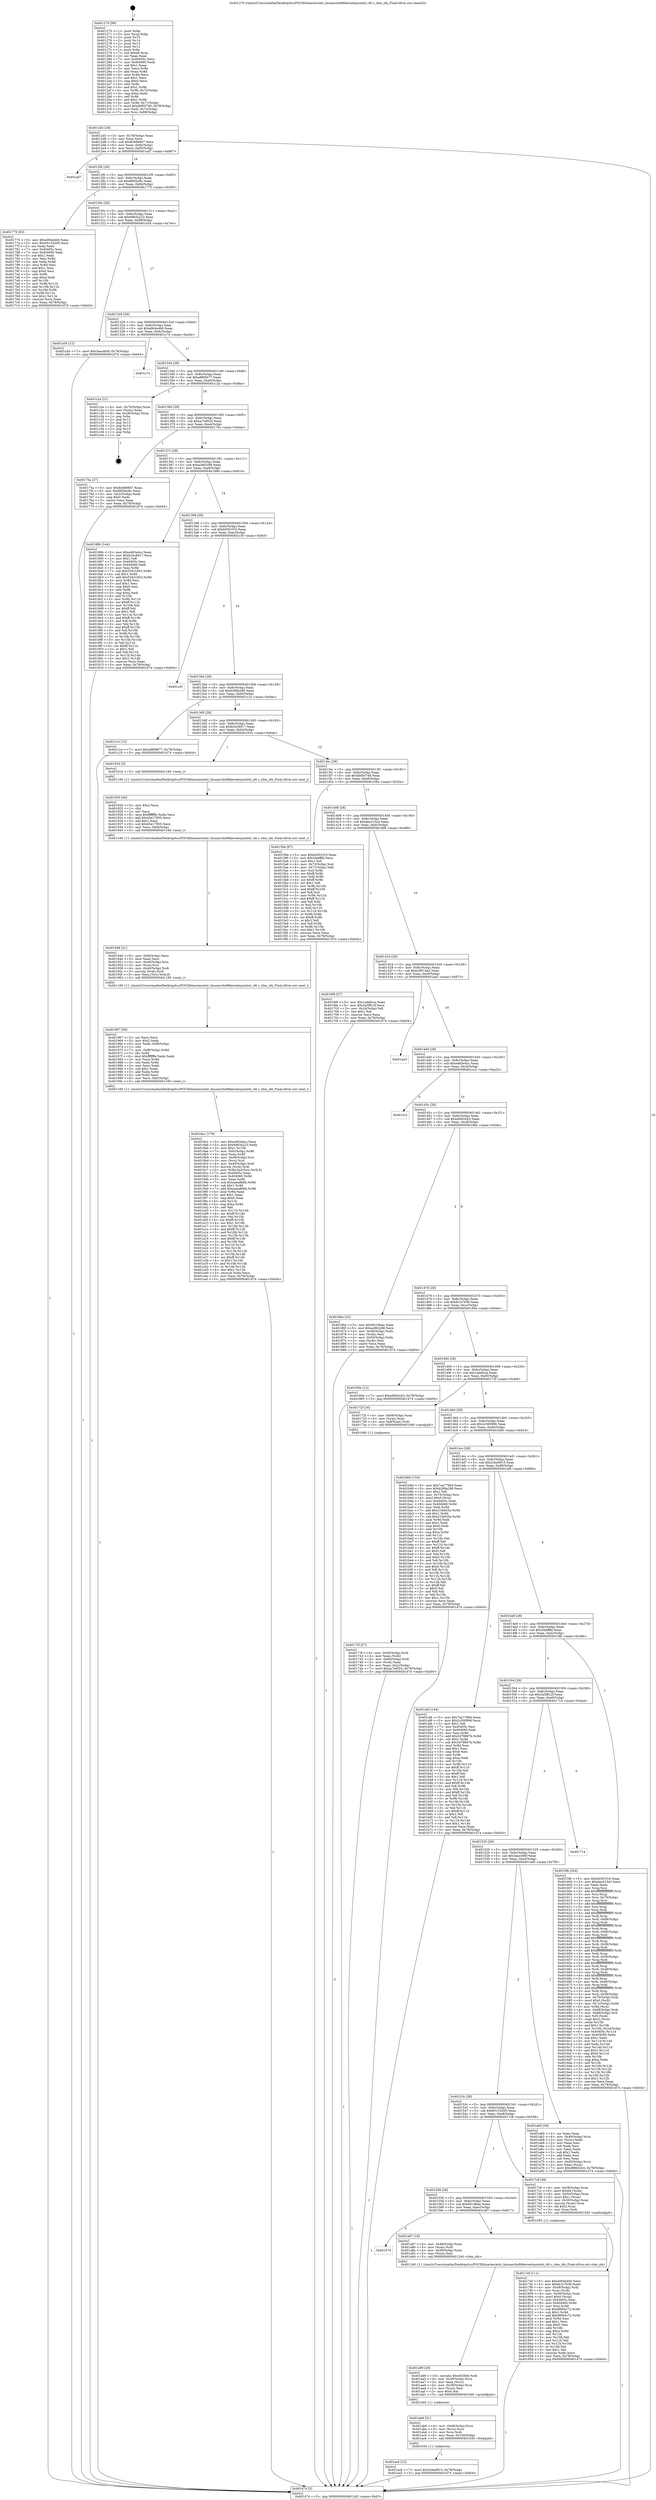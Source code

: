 digraph "0x401270" {
  label = "0x401270 (/mnt/c/Users/mathe/Desktop/tcc/POCII/binaries/extr_linuxarchx86kernelcpuintel_rdt.c_cbm_idx_Final-ollvm.out::main(0))"
  labelloc = "t"
  node[shape=record]

  Entry [label="",width=0.3,height=0.3,shape=circle,fillcolor=black,style=filled]
  "0x4012d3" [label="{
     0x4012d3 [29]\l
     | [instrs]\l
     &nbsp;&nbsp;0x4012d3 \<+3\>: mov -0x78(%rbp),%eax\l
     &nbsp;&nbsp;0x4012d6 \<+2\>: mov %eax,%ecx\l
     &nbsp;&nbsp;0x4012d8 \<+6\>: sub $0x8c688847,%ecx\l
     &nbsp;&nbsp;0x4012de \<+6\>: mov %eax,-0x8c(%rbp)\l
     &nbsp;&nbsp;0x4012e4 \<+6\>: mov %ecx,-0x90(%rbp)\l
     &nbsp;&nbsp;0x4012ea \<+6\>: je 0000000000401ad7 \<main+0x867\>\l
  }"]
  "0x401ad7" [label="{
     0x401ad7\l
  }", style=dashed]
  "0x4012f0" [label="{
     0x4012f0 [28]\l
     | [instrs]\l
     &nbsp;&nbsp;0x4012f0 \<+5\>: jmp 00000000004012f5 \<main+0x85\>\l
     &nbsp;&nbsp;0x4012f5 \<+6\>: mov -0x8c(%rbp),%eax\l
     &nbsp;&nbsp;0x4012fb \<+5\>: sub $0x8fd5bc8c,%eax\l
     &nbsp;&nbsp;0x401300 \<+6\>: mov %eax,-0x94(%rbp)\l
     &nbsp;&nbsp;0x401306 \<+6\>: je 0000000000401775 \<main+0x505\>\l
  }"]
  Exit [label="",width=0.3,height=0.3,shape=circle,fillcolor=black,style=filled,peripheries=2]
  "0x401775" [label="{
     0x401775 [83]\l
     | [instrs]\l
     &nbsp;&nbsp;0x401775 \<+5\>: mov $0xa064e4b0,%eax\l
     &nbsp;&nbsp;0x40177a \<+5\>: mov $0x65153205,%ecx\l
     &nbsp;&nbsp;0x40177f \<+2\>: xor %edx,%edx\l
     &nbsp;&nbsp;0x401781 \<+7\>: mov 0x40405c,%esi\l
     &nbsp;&nbsp;0x401788 \<+7\>: mov 0x404060,%edi\l
     &nbsp;&nbsp;0x40178f \<+3\>: sub $0x1,%edx\l
     &nbsp;&nbsp;0x401792 \<+3\>: mov %esi,%r8d\l
     &nbsp;&nbsp;0x401795 \<+3\>: add %edx,%r8d\l
     &nbsp;&nbsp;0x401798 \<+4\>: imul %r8d,%esi\l
     &nbsp;&nbsp;0x40179c \<+3\>: and $0x1,%esi\l
     &nbsp;&nbsp;0x40179f \<+3\>: cmp $0x0,%esi\l
     &nbsp;&nbsp;0x4017a2 \<+4\>: sete %r9b\l
     &nbsp;&nbsp;0x4017a6 \<+3\>: cmp $0xa,%edi\l
     &nbsp;&nbsp;0x4017a9 \<+4\>: setl %r10b\l
     &nbsp;&nbsp;0x4017ad \<+3\>: mov %r9b,%r11b\l
     &nbsp;&nbsp;0x4017b0 \<+3\>: and %r10b,%r11b\l
     &nbsp;&nbsp;0x4017b3 \<+3\>: xor %r10b,%r9b\l
     &nbsp;&nbsp;0x4017b6 \<+3\>: or %r9b,%r11b\l
     &nbsp;&nbsp;0x4017b9 \<+4\>: test $0x1,%r11b\l
     &nbsp;&nbsp;0x4017bd \<+3\>: cmovne %ecx,%eax\l
     &nbsp;&nbsp;0x4017c0 \<+3\>: mov %eax,-0x78(%rbp)\l
     &nbsp;&nbsp;0x4017c3 \<+5\>: jmp 0000000000401d74 \<main+0xb04\>\l
  }"]
  "0x40130c" [label="{
     0x40130c [28]\l
     | [instrs]\l
     &nbsp;&nbsp;0x40130c \<+5\>: jmp 0000000000401311 \<main+0xa1\>\l
     &nbsp;&nbsp;0x401311 \<+6\>: mov -0x8c(%rbp),%eax\l
     &nbsp;&nbsp;0x401317 \<+5\>: sub $0x9d83a223,%eax\l
     &nbsp;&nbsp;0x40131c \<+6\>: mov %eax,-0x98(%rbp)\l
     &nbsp;&nbsp;0x401322 \<+6\>: je 0000000000401a54 \<main+0x7e4\>\l
  }"]
  "0x401acb" [label="{
     0x401acb [12]\l
     | [instrs]\l
     &nbsp;&nbsp;0x401acb \<+7\>: movl $0x2cba0815,-0x78(%rbp)\l
     &nbsp;&nbsp;0x401ad2 \<+5\>: jmp 0000000000401d74 \<main+0xb04\>\l
  }"]
  "0x401a54" [label="{
     0x401a54 [12]\l
     | [instrs]\l
     &nbsp;&nbsp;0x401a54 \<+7\>: movl $0x3aac400f,-0x78(%rbp)\l
     &nbsp;&nbsp;0x401a5b \<+5\>: jmp 0000000000401d74 \<main+0xb04\>\l
  }"]
  "0x401328" [label="{
     0x401328 [28]\l
     | [instrs]\l
     &nbsp;&nbsp;0x401328 \<+5\>: jmp 000000000040132d \<main+0xbd\>\l
     &nbsp;&nbsp;0x40132d \<+6\>: mov -0x8c(%rbp),%eax\l
     &nbsp;&nbsp;0x401333 \<+5\>: sub $0xa064e4b0,%eax\l
     &nbsp;&nbsp;0x401338 \<+6\>: mov %eax,-0x9c(%rbp)\l
     &nbsp;&nbsp;0x40133e \<+6\>: je 0000000000401c7e \<main+0xa0e\>\l
  }"]
  "0x401ab6" [label="{
     0x401ab6 [21]\l
     | [instrs]\l
     &nbsp;&nbsp;0x401ab6 \<+4\>: mov -0x48(%rbp),%rcx\l
     &nbsp;&nbsp;0x401aba \<+3\>: mov (%rcx),%rcx\l
     &nbsp;&nbsp;0x401abd \<+3\>: mov %rcx,%rdi\l
     &nbsp;&nbsp;0x401ac0 \<+6\>: mov %eax,-0x100(%rbp)\l
     &nbsp;&nbsp;0x401ac6 \<+5\>: call 0000000000401030 \<free@plt\>\l
     | [calls]\l
     &nbsp;&nbsp;0x401030 \{1\} (unknown)\l
  }"]
  "0x401c7e" [label="{
     0x401c7e\l
  }", style=dashed]
  "0x401344" [label="{
     0x401344 [28]\l
     | [instrs]\l
     &nbsp;&nbsp;0x401344 \<+5\>: jmp 0000000000401349 \<main+0xd9\>\l
     &nbsp;&nbsp;0x401349 \<+6\>: mov -0x8c(%rbp),%eax\l
     &nbsp;&nbsp;0x40134f \<+5\>: sub $0xa88f4677,%eax\l
     &nbsp;&nbsp;0x401354 \<+6\>: mov %eax,-0xa0(%rbp)\l
     &nbsp;&nbsp;0x40135a \<+6\>: je 0000000000401c2a \<main+0x9ba\>\l
  }"]
  "0x401a99" [label="{
     0x401a99 [29]\l
     | [instrs]\l
     &nbsp;&nbsp;0x401a99 \<+10\>: movabs $0x4020b6,%rdi\l
     &nbsp;&nbsp;0x401aa3 \<+4\>: mov -0x38(%rbp),%rcx\l
     &nbsp;&nbsp;0x401aa7 \<+2\>: mov %eax,(%rcx)\l
     &nbsp;&nbsp;0x401aa9 \<+4\>: mov -0x38(%rbp),%rcx\l
     &nbsp;&nbsp;0x401aad \<+2\>: mov (%rcx),%esi\l
     &nbsp;&nbsp;0x401aaf \<+2\>: mov $0x0,%al\l
     &nbsp;&nbsp;0x401ab1 \<+5\>: call 0000000000401040 \<printf@plt\>\l
     | [calls]\l
     &nbsp;&nbsp;0x401040 \{1\} (unknown)\l
  }"]
  "0x401c2a" [label="{
     0x401c2a [21]\l
     | [instrs]\l
     &nbsp;&nbsp;0x401c2a \<+4\>: mov -0x70(%rbp),%rax\l
     &nbsp;&nbsp;0x401c2e \<+2\>: mov (%rax),%eax\l
     &nbsp;&nbsp;0x401c30 \<+4\>: lea -0x28(%rbp),%rsp\l
     &nbsp;&nbsp;0x401c34 \<+1\>: pop %rbx\l
     &nbsp;&nbsp;0x401c35 \<+2\>: pop %r12\l
     &nbsp;&nbsp;0x401c37 \<+2\>: pop %r13\l
     &nbsp;&nbsp;0x401c39 \<+2\>: pop %r14\l
     &nbsp;&nbsp;0x401c3b \<+2\>: pop %r15\l
     &nbsp;&nbsp;0x401c3d \<+1\>: pop %rbp\l
     &nbsp;&nbsp;0x401c3e \<+1\>: ret\l
  }"]
  "0x401360" [label="{
     0x401360 [28]\l
     | [instrs]\l
     &nbsp;&nbsp;0x401360 \<+5\>: jmp 0000000000401365 \<main+0xf5\>\l
     &nbsp;&nbsp;0x401365 \<+6\>: mov -0x8c(%rbp),%eax\l
     &nbsp;&nbsp;0x40136b \<+5\>: sub $0xac7ef024,%eax\l
     &nbsp;&nbsp;0x401370 \<+6\>: mov %eax,-0xa4(%rbp)\l
     &nbsp;&nbsp;0x401376 \<+6\>: je 000000000040175a \<main+0x4ea\>\l
  }"]
  "0x401574" [label="{
     0x401574\l
  }", style=dashed]
  "0x40175a" [label="{
     0x40175a [27]\l
     | [instrs]\l
     &nbsp;&nbsp;0x40175a \<+5\>: mov $0x8c688847,%eax\l
     &nbsp;&nbsp;0x40175f \<+5\>: mov $0x8fd5bc8c,%ecx\l
     &nbsp;&nbsp;0x401764 \<+3\>: mov -0x2c(%rbp),%edx\l
     &nbsp;&nbsp;0x401767 \<+3\>: cmp $0x0,%edx\l
     &nbsp;&nbsp;0x40176a \<+3\>: cmove %ecx,%eax\l
     &nbsp;&nbsp;0x40176d \<+3\>: mov %eax,-0x78(%rbp)\l
     &nbsp;&nbsp;0x401770 \<+5\>: jmp 0000000000401d74 \<main+0xb04\>\l
  }"]
  "0x40137c" [label="{
     0x40137c [28]\l
     | [instrs]\l
     &nbsp;&nbsp;0x40137c \<+5\>: jmp 0000000000401381 \<main+0x111\>\l
     &nbsp;&nbsp;0x401381 \<+6\>: mov -0x8c(%rbp),%eax\l
     &nbsp;&nbsp;0x401387 \<+5\>: sub $0xac862c88,%eax\l
     &nbsp;&nbsp;0x40138c \<+6\>: mov %eax,-0xa8(%rbp)\l
     &nbsp;&nbsp;0x401392 \<+6\>: je 000000000040188b \<main+0x61b\>\l
  }"]
  "0x401a87" [label="{
     0x401a87 [18]\l
     | [instrs]\l
     &nbsp;&nbsp;0x401a87 \<+4\>: mov -0x48(%rbp),%rax\l
     &nbsp;&nbsp;0x401a8b \<+3\>: mov (%rax),%rdi\l
     &nbsp;&nbsp;0x401a8e \<+4\>: mov -0x58(%rbp),%rax\l
     &nbsp;&nbsp;0x401a92 \<+2\>: mov (%rax),%esi\l
     &nbsp;&nbsp;0x401a94 \<+5\>: call 0000000000401240 \<cbm_idx\>\l
     | [calls]\l
     &nbsp;&nbsp;0x401240 \{1\} (/mnt/c/Users/mathe/Desktop/tcc/POCII/binaries/extr_linuxarchx86kernelcpuintel_rdt.c_cbm_idx_Final-ollvm.out::cbm_idx)\l
  }"]
  "0x40188b" [label="{
     0x40188b [144]\l
     | [instrs]\l
     &nbsp;&nbsp;0x40188b \<+5\>: mov $0xe463e4cc,%eax\l
     &nbsp;&nbsp;0x401890 \<+5\>: mov $0xb34c8917,%ecx\l
     &nbsp;&nbsp;0x401895 \<+2\>: mov $0x1,%dl\l
     &nbsp;&nbsp;0x401897 \<+7\>: mov 0x40405c,%esi\l
     &nbsp;&nbsp;0x40189e \<+7\>: mov 0x404060,%edi\l
     &nbsp;&nbsp;0x4018a5 \<+3\>: mov %esi,%r8d\l
     &nbsp;&nbsp;0x4018a8 \<+7\>: sub $0x53431853,%r8d\l
     &nbsp;&nbsp;0x4018af \<+4\>: sub $0x1,%r8d\l
     &nbsp;&nbsp;0x4018b3 \<+7\>: add $0x53431853,%r8d\l
     &nbsp;&nbsp;0x4018ba \<+4\>: imul %r8d,%esi\l
     &nbsp;&nbsp;0x4018be \<+3\>: and $0x1,%esi\l
     &nbsp;&nbsp;0x4018c1 \<+3\>: cmp $0x0,%esi\l
     &nbsp;&nbsp;0x4018c4 \<+4\>: sete %r9b\l
     &nbsp;&nbsp;0x4018c8 \<+3\>: cmp $0xa,%edi\l
     &nbsp;&nbsp;0x4018cb \<+4\>: setl %r10b\l
     &nbsp;&nbsp;0x4018cf \<+3\>: mov %r9b,%r11b\l
     &nbsp;&nbsp;0x4018d2 \<+4\>: xor $0xff,%r11b\l
     &nbsp;&nbsp;0x4018d6 \<+3\>: mov %r10b,%bl\l
     &nbsp;&nbsp;0x4018d9 \<+3\>: xor $0xff,%bl\l
     &nbsp;&nbsp;0x4018dc \<+3\>: xor $0x1,%dl\l
     &nbsp;&nbsp;0x4018df \<+3\>: mov %r11b,%r14b\l
     &nbsp;&nbsp;0x4018e2 \<+4\>: and $0xff,%r14b\l
     &nbsp;&nbsp;0x4018e6 \<+3\>: and %dl,%r9b\l
     &nbsp;&nbsp;0x4018e9 \<+3\>: mov %bl,%r15b\l
     &nbsp;&nbsp;0x4018ec \<+4\>: and $0xff,%r15b\l
     &nbsp;&nbsp;0x4018f0 \<+3\>: and %dl,%r10b\l
     &nbsp;&nbsp;0x4018f3 \<+3\>: or %r9b,%r14b\l
     &nbsp;&nbsp;0x4018f6 \<+3\>: or %r10b,%r15b\l
     &nbsp;&nbsp;0x4018f9 \<+3\>: xor %r15b,%r14b\l
     &nbsp;&nbsp;0x4018fc \<+3\>: or %bl,%r11b\l
     &nbsp;&nbsp;0x4018ff \<+4\>: xor $0xff,%r11b\l
     &nbsp;&nbsp;0x401903 \<+3\>: or $0x1,%dl\l
     &nbsp;&nbsp;0x401906 \<+3\>: and %dl,%r11b\l
     &nbsp;&nbsp;0x401909 \<+3\>: or %r11b,%r14b\l
     &nbsp;&nbsp;0x40190c \<+4\>: test $0x1,%r14b\l
     &nbsp;&nbsp;0x401910 \<+3\>: cmovne %ecx,%eax\l
     &nbsp;&nbsp;0x401913 \<+3\>: mov %eax,-0x78(%rbp)\l
     &nbsp;&nbsp;0x401916 \<+5\>: jmp 0000000000401d74 \<main+0xb04\>\l
  }"]
  "0x401398" [label="{
     0x401398 [28]\l
     | [instrs]\l
     &nbsp;&nbsp;0x401398 \<+5\>: jmp 000000000040139d \<main+0x12d\>\l
     &nbsp;&nbsp;0x40139d \<+6\>: mov -0x8c(%rbp),%eax\l
     &nbsp;&nbsp;0x4013a3 \<+5\>: sub $0xb0301f10,%eax\l
     &nbsp;&nbsp;0x4013a8 \<+6\>: mov %eax,-0xac(%rbp)\l
     &nbsp;&nbsp;0x4013ae \<+6\>: je 0000000000401c3f \<main+0x9cf\>\l
  }"]
  "0x4019a1" [label="{
     0x4019a1 [179]\l
     | [instrs]\l
     &nbsp;&nbsp;0x4019a1 \<+5\>: mov $0xe463e4cc,%ecx\l
     &nbsp;&nbsp;0x4019a6 \<+5\>: mov $0x9d83a223,%edx\l
     &nbsp;&nbsp;0x4019ab \<+3\>: mov $0x1,%r10b\l
     &nbsp;&nbsp;0x4019ae \<+7\>: mov -0xfc(%rbp),%r8d\l
     &nbsp;&nbsp;0x4019b5 \<+4\>: imul %eax,%r8d\l
     &nbsp;&nbsp;0x4019b9 \<+4\>: mov -0x48(%rbp),%rsi\l
     &nbsp;&nbsp;0x4019bd \<+3\>: mov (%rsi),%rsi\l
     &nbsp;&nbsp;0x4019c0 \<+4\>: mov -0x40(%rbp),%rdi\l
     &nbsp;&nbsp;0x4019c4 \<+3\>: movslq (%rdi),%rdi\l
     &nbsp;&nbsp;0x4019c7 \<+5\>: mov %r8d,0x4(%rsi,%rdi,8)\l
     &nbsp;&nbsp;0x4019cc \<+7\>: mov 0x40405c,%eax\l
     &nbsp;&nbsp;0x4019d3 \<+8\>: mov 0x404060,%r8d\l
     &nbsp;&nbsp;0x4019db \<+3\>: mov %eax,%r9d\l
     &nbsp;&nbsp;0x4019de \<+7\>: sub $0xeaea8b6b,%r9d\l
     &nbsp;&nbsp;0x4019e5 \<+4\>: sub $0x1,%r9d\l
     &nbsp;&nbsp;0x4019e9 \<+7\>: add $0xeaea8b6b,%r9d\l
     &nbsp;&nbsp;0x4019f0 \<+4\>: imul %r9d,%eax\l
     &nbsp;&nbsp;0x4019f4 \<+3\>: and $0x1,%eax\l
     &nbsp;&nbsp;0x4019f7 \<+3\>: cmp $0x0,%eax\l
     &nbsp;&nbsp;0x4019fa \<+4\>: sete %r11b\l
     &nbsp;&nbsp;0x4019fe \<+4\>: cmp $0xa,%r8d\l
     &nbsp;&nbsp;0x401a02 \<+3\>: setl %bl\l
     &nbsp;&nbsp;0x401a05 \<+3\>: mov %r11b,%r14b\l
     &nbsp;&nbsp;0x401a08 \<+4\>: xor $0xff,%r14b\l
     &nbsp;&nbsp;0x401a0c \<+3\>: mov %bl,%r15b\l
     &nbsp;&nbsp;0x401a0f \<+4\>: xor $0xff,%r15b\l
     &nbsp;&nbsp;0x401a13 \<+4\>: xor $0x1,%r10b\l
     &nbsp;&nbsp;0x401a17 \<+3\>: mov %r14b,%r12b\l
     &nbsp;&nbsp;0x401a1a \<+4\>: and $0xff,%r12b\l
     &nbsp;&nbsp;0x401a1e \<+3\>: and %r10b,%r11b\l
     &nbsp;&nbsp;0x401a21 \<+3\>: mov %r15b,%r13b\l
     &nbsp;&nbsp;0x401a24 \<+4\>: and $0xff,%r13b\l
     &nbsp;&nbsp;0x401a28 \<+3\>: and %r10b,%bl\l
     &nbsp;&nbsp;0x401a2b \<+3\>: or %r11b,%r12b\l
     &nbsp;&nbsp;0x401a2e \<+3\>: or %bl,%r13b\l
     &nbsp;&nbsp;0x401a31 \<+3\>: xor %r13b,%r12b\l
     &nbsp;&nbsp;0x401a34 \<+3\>: or %r15b,%r14b\l
     &nbsp;&nbsp;0x401a37 \<+4\>: xor $0xff,%r14b\l
     &nbsp;&nbsp;0x401a3b \<+4\>: or $0x1,%r10b\l
     &nbsp;&nbsp;0x401a3f \<+3\>: and %r10b,%r14b\l
     &nbsp;&nbsp;0x401a42 \<+3\>: or %r14b,%r12b\l
     &nbsp;&nbsp;0x401a45 \<+4\>: test $0x1,%r12b\l
     &nbsp;&nbsp;0x401a49 \<+3\>: cmovne %edx,%ecx\l
     &nbsp;&nbsp;0x401a4c \<+3\>: mov %ecx,-0x78(%rbp)\l
     &nbsp;&nbsp;0x401a4f \<+5\>: jmp 0000000000401d74 \<main+0xb04\>\l
  }"]
  "0x401c3f" [label="{
     0x401c3f\l
  }", style=dashed]
  "0x4013b4" [label="{
     0x4013b4 [28]\l
     | [instrs]\l
     &nbsp;&nbsp;0x4013b4 \<+5\>: jmp 00000000004013b9 \<main+0x149\>\l
     &nbsp;&nbsp;0x4013b9 \<+6\>: mov -0x8c(%rbp),%eax\l
     &nbsp;&nbsp;0x4013bf \<+5\>: sub $0xb289a280,%eax\l
     &nbsp;&nbsp;0x4013c4 \<+6\>: mov %eax,-0xb0(%rbp)\l
     &nbsp;&nbsp;0x4013ca \<+6\>: je 0000000000401c1e \<main+0x9ae\>\l
  }"]
  "0x401967" [label="{
     0x401967 [58]\l
     | [instrs]\l
     &nbsp;&nbsp;0x401967 \<+2\>: xor %ecx,%ecx\l
     &nbsp;&nbsp;0x401969 \<+5\>: mov $0x2,%edx\l
     &nbsp;&nbsp;0x40196e \<+6\>: mov %edx,-0xf8(%rbp)\l
     &nbsp;&nbsp;0x401974 \<+1\>: cltd\l
     &nbsp;&nbsp;0x401975 \<+7\>: mov -0xf8(%rbp),%r8d\l
     &nbsp;&nbsp;0x40197c \<+3\>: idiv %r8d\l
     &nbsp;&nbsp;0x40197f \<+6\>: imul $0xfffffffe,%edx,%edx\l
     &nbsp;&nbsp;0x401985 \<+3\>: mov %ecx,%r9d\l
     &nbsp;&nbsp;0x401988 \<+3\>: sub %edx,%r9d\l
     &nbsp;&nbsp;0x40198b \<+2\>: mov %ecx,%edx\l
     &nbsp;&nbsp;0x40198d \<+3\>: sub $0x1,%edx\l
     &nbsp;&nbsp;0x401990 \<+3\>: add %edx,%r9d\l
     &nbsp;&nbsp;0x401993 \<+3\>: sub %r9d,%ecx\l
     &nbsp;&nbsp;0x401996 \<+6\>: mov %ecx,-0xfc(%rbp)\l
     &nbsp;&nbsp;0x40199c \<+5\>: call 0000000000401160 \<next_i\>\l
     | [calls]\l
     &nbsp;&nbsp;0x401160 \{1\} (/mnt/c/Users/mathe/Desktop/tcc/POCII/binaries/extr_linuxarchx86kernelcpuintel_rdt.c_cbm_idx_Final-ollvm.out::next_i)\l
  }"]
  "0x401c1e" [label="{
     0x401c1e [12]\l
     | [instrs]\l
     &nbsp;&nbsp;0x401c1e \<+7\>: movl $0xa88f4677,-0x78(%rbp)\l
     &nbsp;&nbsp;0x401c25 \<+5\>: jmp 0000000000401d74 \<main+0xb04\>\l
  }"]
  "0x4013d0" [label="{
     0x4013d0 [28]\l
     | [instrs]\l
     &nbsp;&nbsp;0x4013d0 \<+5\>: jmp 00000000004013d5 \<main+0x165\>\l
     &nbsp;&nbsp;0x4013d5 \<+6\>: mov -0x8c(%rbp),%eax\l
     &nbsp;&nbsp;0x4013db \<+5\>: sub $0xb34c8917,%eax\l
     &nbsp;&nbsp;0x4013e0 \<+6\>: mov %eax,-0xb4(%rbp)\l
     &nbsp;&nbsp;0x4013e6 \<+6\>: je 000000000040191b \<main+0x6ab\>\l
  }"]
  "0x401948" [label="{
     0x401948 [31]\l
     | [instrs]\l
     &nbsp;&nbsp;0x401948 \<+6\>: mov -0xf4(%rbp),%ecx\l
     &nbsp;&nbsp;0x40194e \<+3\>: imul %eax,%ecx\l
     &nbsp;&nbsp;0x401951 \<+4\>: mov -0x48(%rbp),%rsi\l
     &nbsp;&nbsp;0x401955 \<+3\>: mov (%rsi),%rsi\l
     &nbsp;&nbsp;0x401958 \<+4\>: mov -0x40(%rbp),%rdi\l
     &nbsp;&nbsp;0x40195c \<+3\>: movslq (%rdi),%rdi\l
     &nbsp;&nbsp;0x40195f \<+3\>: mov %ecx,(%rsi,%rdi,8)\l
     &nbsp;&nbsp;0x401962 \<+5\>: call 0000000000401160 \<next_i\>\l
     | [calls]\l
     &nbsp;&nbsp;0x401160 \{1\} (/mnt/c/Users/mathe/Desktop/tcc/POCII/binaries/extr_linuxarchx86kernelcpuintel_rdt.c_cbm_idx_Final-ollvm.out::next_i)\l
  }"]
  "0x40191b" [label="{
     0x40191b [5]\l
     | [instrs]\l
     &nbsp;&nbsp;0x40191b \<+5\>: call 0000000000401160 \<next_i\>\l
     | [calls]\l
     &nbsp;&nbsp;0x401160 \{1\} (/mnt/c/Users/mathe/Desktop/tcc/POCII/binaries/extr_linuxarchx86kernelcpuintel_rdt.c_cbm_idx_Final-ollvm.out::next_i)\l
  }"]
  "0x4013ec" [label="{
     0x4013ec [28]\l
     | [instrs]\l
     &nbsp;&nbsp;0x4013ec \<+5\>: jmp 00000000004013f1 \<main+0x181\>\l
     &nbsp;&nbsp;0x4013f1 \<+6\>: mov -0x8c(%rbp),%eax\l
     &nbsp;&nbsp;0x4013f7 \<+5\>: sub $0xdbf50749,%eax\l
     &nbsp;&nbsp;0x4013fc \<+6\>: mov %eax,-0xb8(%rbp)\l
     &nbsp;&nbsp;0x401402 \<+6\>: je 000000000040159a \<main+0x32a\>\l
  }"]
  "0x401920" [label="{
     0x401920 [40]\l
     | [instrs]\l
     &nbsp;&nbsp;0x401920 \<+5\>: mov $0x2,%ecx\l
     &nbsp;&nbsp;0x401925 \<+1\>: cltd\l
     &nbsp;&nbsp;0x401926 \<+2\>: idiv %ecx\l
     &nbsp;&nbsp;0x401928 \<+6\>: imul $0xfffffffe,%edx,%ecx\l
     &nbsp;&nbsp;0x40192e \<+6\>: add $0xb5e17955,%ecx\l
     &nbsp;&nbsp;0x401934 \<+3\>: add $0x1,%ecx\l
     &nbsp;&nbsp;0x401937 \<+6\>: sub $0xb5e17955,%ecx\l
     &nbsp;&nbsp;0x40193d \<+6\>: mov %ecx,-0xf4(%rbp)\l
     &nbsp;&nbsp;0x401943 \<+5\>: call 0000000000401160 \<next_i\>\l
     | [calls]\l
     &nbsp;&nbsp;0x401160 \{1\} (/mnt/c/Users/mathe/Desktop/tcc/POCII/binaries/extr_linuxarchx86kernelcpuintel_rdt.c_cbm_idx_Final-ollvm.out::next_i)\l
  }"]
  "0x40159a" [label="{
     0x40159a [97]\l
     | [instrs]\l
     &nbsp;&nbsp;0x40159a \<+5\>: mov $0xb0301f10,%eax\l
     &nbsp;&nbsp;0x40159f \<+5\>: mov $0x2fa6fffd,%ecx\l
     &nbsp;&nbsp;0x4015a4 \<+2\>: mov $0x1,%dl\l
     &nbsp;&nbsp;0x4015a6 \<+4\>: mov -0x72(%rbp),%sil\l
     &nbsp;&nbsp;0x4015aa \<+4\>: mov -0x71(%rbp),%dil\l
     &nbsp;&nbsp;0x4015ae \<+3\>: mov %sil,%r8b\l
     &nbsp;&nbsp;0x4015b1 \<+4\>: xor $0xff,%r8b\l
     &nbsp;&nbsp;0x4015b5 \<+3\>: mov %dil,%r9b\l
     &nbsp;&nbsp;0x4015b8 \<+4\>: xor $0xff,%r9b\l
     &nbsp;&nbsp;0x4015bc \<+3\>: xor $0x1,%dl\l
     &nbsp;&nbsp;0x4015bf \<+3\>: mov %r8b,%r10b\l
     &nbsp;&nbsp;0x4015c2 \<+4\>: and $0xff,%r10b\l
     &nbsp;&nbsp;0x4015c6 \<+3\>: and %dl,%sil\l
     &nbsp;&nbsp;0x4015c9 \<+3\>: mov %r9b,%r11b\l
     &nbsp;&nbsp;0x4015cc \<+4\>: and $0xff,%r11b\l
     &nbsp;&nbsp;0x4015d0 \<+3\>: and %dl,%dil\l
     &nbsp;&nbsp;0x4015d3 \<+3\>: or %sil,%r10b\l
     &nbsp;&nbsp;0x4015d6 \<+3\>: or %dil,%r11b\l
     &nbsp;&nbsp;0x4015d9 \<+3\>: xor %r11b,%r10b\l
     &nbsp;&nbsp;0x4015dc \<+3\>: or %r9b,%r8b\l
     &nbsp;&nbsp;0x4015df \<+4\>: xor $0xff,%r8b\l
     &nbsp;&nbsp;0x4015e3 \<+3\>: or $0x1,%dl\l
     &nbsp;&nbsp;0x4015e6 \<+3\>: and %dl,%r8b\l
     &nbsp;&nbsp;0x4015e9 \<+3\>: or %r8b,%r10b\l
     &nbsp;&nbsp;0x4015ec \<+4\>: test $0x1,%r10b\l
     &nbsp;&nbsp;0x4015f0 \<+3\>: cmovne %ecx,%eax\l
     &nbsp;&nbsp;0x4015f3 \<+3\>: mov %eax,-0x78(%rbp)\l
     &nbsp;&nbsp;0x4015f6 \<+5\>: jmp 0000000000401d74 \<main+0xb04\>\l
  }"]
  "0x401408" [label="{
     0x401408 [28]\l
     | [instrs]\l
     &nbsp;&nbsp;0x401408 \<+5\>: jmp 000000000040140d \<main+0x19d\>\l
     &nbsp;&nbsp;0x40140d \<+6\>: mov -0x8c(%rbp),%eax\l
     &nbsp;&nbsp;0x401413 \<+5\>: sub $0xdea315a3,%eax\l
     &nbsp;&nbsp;0x401418 \<+6\>: mov %eax,-0xbc(%rbp)\l
     &nbsp;&nbsp;0x40141e \<+6\>: je 00000000004016f9 \<main+0x489\>\l
  }"]
  "0x401d74" [label="{
     0x401d74 [5]\l
     | [instrs]\l
     &nbsp;&nbsp;0x401d74 \<+5\>: jmp 00000000004012d3 \<main+0x63\>\l
  }"]
  "0x401270" [label="{
     0x401270 [99]\l
     | [instrs]\l
     &nbsp;&nbsp;0x401270 \<+1\>: push %rbp\l
     &nbsp;&nbsp;0x401271 \<+3\>: mov %rsp,%rbp\l
     &nbsp;&nbsp;0x401274 \<+2\>: push %r15\l
     &nbsp;&nbsp;0x401276 \<+2\>: push %r14\l
     &nbsp;&nbsp;0x401278 \<+2\>: push %r13\l
     &nbsp;&nbsp;0x40127a \<+2\>: push %r12\l
     &nbsp;&nbsp;0x40127c \<+1\>: push %rbx\l
     &nbsp;&nbsp;0x40127d \<+7\>: sub $0xe8,%rsp\l
     &nbsp;&nbsp;0x401284 \<+2\>: xor %eax,%eax\l
     &nbsp;&nbsp;0x401286 \<+7\>: mov 0x40405c,%ecx\l
     &nbsp;&nbsp;0x40128d \<+7\>: mov 0x404060,%edx\l
     &nbsp;&nbsp;0x401294 \<+3\>: sub $0x1,%eax\l
     &nbsp;&nbsp;0x401297 \<+3\>: mov %ecx,%r8d\l
     &nbsp;&nbsp;0x40129a \<+3\>: add %eax,%r8d\l
     &nbsp;&nbsp;0x40129d \<+4\>: imul %r8d,%ecx\l
     &nbsp;&nbsp;0x4012a1 \<+3\>: and $0x1,%ecx\l
     &nbsp;&nbsp;0x4012a4 \<+3\>: cmp $0x0,%ecx\l
     &nbsp;&nbsp;0x4012a7 \<+4\>: sete %r9b\l
     &nbsp;&nbsp;0x4012ab \<+4\>: and $0x1,%r9b\l
     &nbsp;&nbsp;0x4012af \<+4\>: mov %r9b,-0x72(%rbp)\l
     &nbsp;&nbsp;0x4012b3 \<+3\>: cmp $0xa,%edx\l
     &nbsp;&nbsp;0x4012b6 \<+4\>: setl %r9b\l
     &nbsp;&nbsp;0x4012ba \<+4\>: and $0x1,%r9b\l
     &nbsp;&nbsp;0x4012be \<+4\>: mov %r9b,-0x71(%rbp)\l
     &nbsp;&nbsp;0x4012c2 \<+7\>: movl $0xdbf50749,-0x78(%rbp)\l
     &nbsp;&nbsp;0x4012c9 \<+3\>: mov %edi,-0x7c(%rbp)\l
     &nbsp;&nbsp;0x4012cc \<+7\>: mov %rsi,-0x88(%rbp)\l
  }"]
  "0x4017ef" [label="{
     0x4017ef [111]\l
     | [instrs]\l
     &nbsp;&nbsp;0x4017ef \<+5\>: mov $0xa064e4b0,%ecx\l
     &nbsp;&nbsp;0x4017f4 \<+5\>: mov $0xfe1b7636,%edx\l
     &nbsp;&nbsp;0x4017f9 \<+4\>: mov -0x48(%rbp),%rdi\l
     &nbsp;&nbsp;0x4017fd \<+3\>: mov %rax,(%rdi)\l
     &nbsp;&nbsp;0x401800 \<+4\>: mov -0x40(%rbp),%rax\l
     &nbsp;&nbsp;0x401804 \<+6\>: movl $0x0,(%rax)\l
     &nbsp;&nbsp;0x40180a \<+7\>: mov 0x40405c,%esi\l
     &nbsp;&nbsp;0x401811 \<+8\>: mov 0x404060,%r8d\l
     &nbsp;&nbsp;0x401819 \<+3\>: mov %esi,%r9d\l
     &nbsp;&nbsp;0x40181c \<+7\>: sub $0x9f064c72,%r9d\l
     &nbsp;&nbsp;0x401823 \<+4\>: sub $0x1,%r9d\l
     &nbsp;&nbsp;0x401827 \<+7\>: add $0x9f064c72,%r9d\l
     &nbsp;&nbsp;0x40182e \<+4\>: imul %r9d,%esi\l
     &nbsp;&nbsp;0x401832 \<+3\>: and $0x1,%esi\l
     &nbsp;&nbsp;0x401835 \<+3\>: cmp $0x0,%esi\l
     &nbsp;&nbsp;0x401838 \<+4\>: sete %r10b\l
     &nbsp;&nbsp;0x40183c \<+4\>: cmp $0xa,%r8d\l
     &nbsp;&nbsp;0x401840 \<+4\>: setl %r11b\l
     &nbsp;&nbsp;0x401844 \<+3\>: mov %r10b,%bl\l
     &nbsp;&nbsp;0x401847 \<+3\>: and %r11b,%bl\l
     &nbsp;&nbsp;0x40184a \<+3\>: xor %r11b,%r10b\l
     &nbsp;&nbsp;0x40184d \<+3\>: or %r10b,%bl\l
     &nbsp;&nbsp;0x401850 \<+3\>: test $0x1,%bl\l
     &nbsp;&nbsp;0x401853 \<+3\>: cmovne %edx,%ecx\l
     &nbsp;&nbsp;0x401856 \<+3\>: mov %ecx,-0x78(%rbp)\l
     &nbsp;&nbsp;0x401859 \<+5\>: jmp 0000000000401d74 \<main+0xb04\>\l
  }"]
  "0x4016f9" [label="{
     0x4016f9 [27]\l
     | [instrs]\l
     &nbsp;&nbsp;0x4016f9 \<+5\>: mov $0x1addfcca,%eax\l
     &nbsp;&nbsp;0x4016fe \<+5\>: mov $0x3a3f812f,%ecx\l
     &nbsp;&nbsp;0x401703 \<+3\>: mov -0x2d(%rbp),%dl\l
     &nbsp;&nbsp;0x401706 \<+3\>: test $0x1,%dl\l
     &nbsp;&nbsp;0x401709 \<+3\>: cmovne %ecx,%eax\l
     &nbsp;&nbsp;0x40170c \<+3\>: mov %eax,-0x78(%rbp)\l
     &nbsp;&nbsp;0x40170f \<+5\>: jmp 0000000000401d74 \<main+0xb04\>\l
  }"]
  "0x401424" [label="{
     0x401424 [28]\l
     | [instrs]\l
     &nbsp;&nbsp;0x401424 \<+5\>: jmp 0000000000401429 \<main+0x1b9\>\l
     &nbsp;&nbsp;0x401429 \<+6\>: mov -0x8c(%rbp),%eax\l
     &nbsp;&nbsp;0x40142f \<+5\>: sub $0xe3f514a2,%eax\l
     &nbsp;&nbsp;0x401434 \<+6\>: mov %eax,-0xc0(%rbp)\l
     &nbsp;&nbsp;0x40143a \<+6\>: je 0000000000401ae3 \<main+0x873\>\l
  }"]
  "0x401558" [label="{
     0x401558 [28]\l
     | [instrs]\l
     &nbsp;&nbsp;0x401558 \<+5\>: jmp 000000000040155d \<main+0x2ed\>\l
     &nbsp;&nbsp;0x40155d \<+6\>: mov -0x8c(%rbp),%eax\l
     &nbsp;&nbsp;0x401563 \<+5\>: sub $0x6fc18bac,%eax\l
     &nbsp;&nbsp;0x401568 \<+6\>: mov %eax,-0xec(%rbp)\l
     &nbsp;&nbsp;0x40156e \<+6\>: je 0000000000401a87 \<main+0x817\>\l
  }"]
  "0x401ae3" [label="{
     0x401ae3\l
  }", style=dashed]
  "0x401440" [label="{
     0x401440 [28]\l
     | [instrs]\l
     &nbsp;&nbsp;0x401440 \<+5\>: jmp 0000000000401445 \<main+0x1d5\>\l
     &nbsp;&nbsp;0x401445 \<+6\>: mov -0x8c(%rbp),%eax\l
     &nbsp;&nbsp;0x40144b \<+5\>: sub $0xe463e4cc,%eax\l
     &nbsp;&nbsp;0x401450 \<+6\>: mov %eax,-0xc4(%rbp)\l
     &nbsp;&nbsp;0x401456 \<+6\>: je 0000000000401cc2 \<main+0xa52\>\l
  }"]
  "0x4017c8" [label="{
     0x4017c8 [39]\l
     | [instrs]\l
     &nbsp;&nbsp;0x4017c8 \<+4\>: mov -0x58(%rbp),%rax\l
     &nbsp;&nbsp;0x4017cc \<+6\>: movl $0x64,(%rax)\l
     &nbsp;&nbsp;0x4017d2 \<+4\>: mov -0x50(%rbp),%rax\l
     &nbsp;&nbsp;0x4017d6 \<+6\>: movl $0x1,(%rax)\l
     &nbsp;&nbsp;0x4017dc \<+4\>: mov -0x50(%rbp),%rax\l
     &nbsp;&nbsp;0x4017e0 \<+3\>: movslq (%rax),%rax\l
     &nbsp;&nbsp;0x4017e3 \<+4\>: shl $0x3,%rax\l
     &nbsp;&nbsp;0x4017e7 \<+3\>: mov %rax,%rdi\l
     &nbsp;&nbsp;0x4017ea \<+5\>: call 0000000000401050 \<malloc@plt\>\l
     | [calls]\l
     &nbsp;&nbsp;0x401050 \{1\} (unknown)\l
  }"]
  "0x401cc2" [label="{
     0x401cc2\l
  }", style=dashed]
  "0x40145c" [label="{
     0x40145c [28]\l
     | [instrs]\l
     &nbsp;&nbsp;0x40145c \<+5\>: jmp 0000000000401461 \<main+0x1f1\>\l
     &nbsp;&nbsp;0x401461 \<+6\>: mov -0x8c(%rbp),%eax\l
     &nbsp;&nbsp;0x401467 \<+5\>: sub $0xe69d3cb3,%eax\l
     &nbsp;&nbsp;0x40146c \<+6\>: mov %eax,-0xc8(%rbp)\l
     &nbsp;&nbsp;0x401472 \<+6\>: je 000000000040186a \<main+0x5fa\>\l
  }"]
  "0x40153c" [label="{
     0x40153c [28]\l
     | [instrs]\l
     &nbsp;&nbsp;0x40153c \<+5\>: jmp 0000000000401541 \<main+0x2d1\>\l
     &nbsp;&nbsp;0x401541 \<+6\>: mov -0x8c(%rbp),%eax\l
     &nbsp;&nbsp;0x401547 \<+5\>: sub $0x65153205,%eax\l
     &nbsp;&nbsp;0x40154c \<+6\>: mov %eax,-0xe8(%rbp)\l
     &nbsp;&nbsp;0x401552 \<+6\>: je 00000000004017c8 \<main+0x558\>\l
  }"]
  "0x40186a" [label="{
     0x40186a [33]\l
     | [instrs]\l
     &nbsp;&nbsp;0x40186a \<+5\>: mov $0x6fc18bac,%eax\l
     &nbsp;&nbsp;0x40186f \<+5\>: mov $0xac862c88,%ecx\l
     &nbsp;&nbsp;0x401874 \<+4\>: mov -0x40(%rbp),%rdx\l
     &nbsp;&nbsp;0x401878 \<+2\>: mov (%rdx),%esi\l
     &nbsp;&nbsp;0x40187a \<+4\>: mov -0x50(%rbp),%rdx\l
     &nbsp;&nbsp;0x40187e \<+2\>: cmp (%rdx),%esi\l
     &nbsp;&nbsp;0x401880 \<+3\>: cmovl %ecx,%eax\l
     &nbsp;&nbsp;0x401883 \<+3\>: mov %eax,-0x78(%rbp)\l
     &nbsp;&nbsp;0x401886 \<+5\>: jmp 0000000000401d74 \<main+0xb04\>\l
  }"]
  "0x401478" [label="{
     0x401478 [28]\l
     | [instrs]\l
     &nbsp;&nbsp;0x401478 \<+5\>: jmp 000000000040147d \<main+0x20d\>\l
     &nbsp;&nbsp;0x40147d \<+6\>: mov -0x8c(%rbp),%eax\l
     &nbsp;&nbsp;0x401483 \<+5\>: sub $0xfe1b7636,%eax\l
     &nbsp;&nbsp;0x401488 \<+6\>: mov %eax,-0xcc(%rbp)\l
     &nbsp;&nbsp;0x40148e \<+6\>: je 000000000040185e \<main+0x5ee\>\l
  }"]
  "0x401a60" [label="{
     0x401a60 [39]\l
     | [instrs]\l
     &nbsp;&nbsp;0x401a60 \<+2\>: xor %eax,%eax\l
     &nbsp;&nbsp;0x401a62 \<+4\>: mov -0x40(%rbp),%rcx\l
     &nbsp;&nbsp;0x401a66 \<+2\>: mov (%rcx),%edx\l
     &nbsp;&nbsp;0x401a68 \<+2\>: mov %eax,%esi\l
     &nbsp;&nbsp;0x401a6a \<+2\>: sub %edx,%esi\l
     &nbsp;&nbsp;0x401a6c \<+2\>: mov %eax,%edx\l
     &nbsp;&nbsp;0x401a6e \<+3\>: sub $0x1,%edx\l
     &nbsp;&nbsp;0x401a71 \<+2\>: add %edx,%esi\l
     &nbsp;&nbsp;0x401a73 \<+2\>: sub %esi,%eax\l
     &nbsp;&nbsp;0x401a75 \<+4\>: mov -0x40(%rbp),%rcx\l
     &nbsp;&nbsp;0x401a79 \<+2\>: mov %eax,(%rcx)\l
     &nbsp;&nbsp;0x401a7b \<+7\>: movl $0xe69d3cb3,-0x78(%rbp)\l
     &nbsp;&nbsp;0x401a82 \<+5\>: jmp 0000000000401d74 \<main+0xb04\>\l
  }"]
  "0x40185e" [label="{
     0x40185e [12]\l
     | [instrs]\l
     &nbsp;&nbsp;0x40185e \<+7\>: movl $0xe69d3cb3,-0x78(%rbp)\l
     &nbsp;&nbsp;0x401865 \<+5\>: jmp 0000000000401d74 \<main+0xb04\>\l
  }"]
  "0x401494" [label="{
     0x401494 [28]\l
     | [instrs]\l
     &nbsp;&nbsp;0x401494 \<+5\>: jmp 0000000000401499 \<main+0x229\>\l
     &nbsp;&nbsp;0x401499 \<+6\>: mov -0x8c(%rbp),%eax\l
     &nbsp;&nbsp;0x40149f \<+5\>: sub $0x1addfcca,%eax\l
     &nbsp;&nbsp;0x4014a4 \<+6\>: mov %eax,-0xd0(%rbp)\l
     &nbsp;&nbsp;0x4014aa \<+6\>: je 000000000040172f \<main+0x4bf\>\l
  }"]
  "0x401520" [label="{
     0x401520 [28]\l
     | [instrs]\l
     &nbsp;&nbsp;0x401520 \<+5\>: jmp 0000000000401525 \<main+0x2b5\>\l
     &nbsp;&nbsp;0x401525 \<+6\>: mov -0x8c(%rbp),%eax\l
     &nbsp;&nbsp;0x40152b \<+5\>: sub $0x3aac400f,%eax\l
     &nbsp;&nbsp;0x401530 \<+6\>: mov %eax,-0xe4(%rbp)\l
     &nbsp;&nbsp;0x401536 \<+6\>: je 0000000000401a60 \<main+0x7f0\>\l
  }"]
  "0x40172f" [label="{
     0x40172f [16]\l
     | [instrs]\l
     &nbsp;&nbsp;0x40172f \<+4\>: mov -0x68(%rbp),%rax\l
     &nbsp;&nbsp;0x401733 \<+3\>: mov (%rax),%rax\l
     &nbsp;&nbsp;0x401736 \<+4\>: mov 0x8(%rax),%rdi\l
     &nbsp;&nbsp;0x40173a \<+5\>: call 0000000000401060 \<atoi@plt\>\l
     | [calls]\l
     &nbsp;&nbsp;0x401060 \{1\} (unknown)\l
  }"]
  "0x4014b0" [label="{
     0x4014b0 [28]\l
     | [instrs]\l
     &nbsp;&nbsp;0x4014b0 \<+5\>: jmp 00000000004014b5 \<main+0x245\>\l
     &nbsp;&nbsp;0x4014b5 \<+6\>: mov -0x8c(%rbp),%eax\l
     &nbsp;&nbsp;0x4014bb \<+5\>: sub $0x2c500996,%eax\l
     &nbsp;&nbsp;0x4014c0 \<+6\>: mov %eax,-0xd4(%rbp)\l
     &nbsp;&nbsp;0x4014c6 \<+6\>: je 0000000000401b84 \<main+0x914\>\l
  }"]
  "0x401714" [label="{
     0x401714\l
  }", style=dashed]
  "0x401b84" [label="{
     0x401b84 [154]\l
     | [instrs]\l
     &nbsp;&nbsp;0x401b84 \<+5\>: mov $0x7aa77964,%eax\l
     &nbsp;&nbsp;0x401b89 \<+5\>: mov $0xb289a280,%ecx\l
     &nbsp;&nbsp;0x401b8e \<+2\>: mov $0x1,%dl\l
     &nbsp;&nbsp;0x401b90 \<+4\>: mov -0x70(%rbp),%rsi\l
     &nbsp;&nbsp;0x401b94 \<+6\>: movl $0x0,(%rsi)\l
     &nbsp;&nbsp;0x401b9a \<+7\>: mov 0x40405c,%edi\l
     &nbsp;&nbsp;0x401ba1 \<+8\>: mov 0x404060,%r8d\l
     &nbsp;&nbsp;0x401ba9 \<+3\>: mov %edi,%r9d\l
     &nbsp;&nbsp;0x401bac \<+7\>: add $0x21fe925e,%r9d\l
     &nbsp;&nbsp;0x401bb3 \<+4\>: sub $0x1,%r9d\l
     &nbsp;&nbsp;0x401bb7 \<+7\>: sub $0x21fe925e,%r9d\l
     &nbsp;&nbsp;0x401bbe \<+4\>: imul %r9d,%edi\l
     &nbsp;&nbsp;0x401bc2 \<+3\>: and $0x1,%edi\l
     &nbsp;&nbsp;0x401bc5 \<+3\>: cmp $0x0,%edi\l
     &nbsp;&nbsp;0x401bc8 \<+4\>: sete %r10b\l
     &nbsp;&nbsp;0x401bcc \<+4\>: cmp $0xa,%r8d\l
     &nbsp;&nbsp;0x401bd0 \<+4\>: setl %r11b\l
     &nbsp;&nbsp;0x401bd4 \<+3\>: mov %r10b,%bl\l
     &nbsp;&nbsp;0x401bd7 \<+3\>: xor $0xff,%bl\l
     &nbsp;&nbsp;0x401bda \<+3\>: mov %r11b,%r14b\l
     &nbsp;&nbsp;0x401bdd \<+4\>: xor $0xff,%r14b\l
     &nbsp;&nbsp;0x401be1 \<+3\>: xor $0x0,%dl\l
     &nbsp;&nbsp;0x401be4 \<+3\>: mov %bl,%r15b\l
     &nbsp;&nbsp;0x401be7 \<+4\>: and $0x0,%r15b\l
     &nbsp;&nbsp;0x401beb \<+3\>: and %dl,%r10b\l
     &nbsp;&nbsp;0x401bee \<+3\>: mov %r14b,%r12b\l
     &nbsp;&nbsp;0x401bf1 \<+4\>: and $0x0,%r12b\l
     &nbsp;&nbsp;0x401bf5 \<+3\>: and %dl,%r11b\l
     &nbsp;&nbsp;0x401bf8 \<+3\>: or %r10b,%r15b\l
     &nbsp;&nbsp;0x401bfb \<+3\>: or %r11b,%r12b\l
     &nbsp;&nbsp;0x401bfe \<+3\>: xor %r12b,%r15b\l
     &nbsp;&nbsp;0x401c01 \<+3\>: or %r14b,%bl\l
     &nbsp;&nbsp;0x401c04 \<+3\>: xor $0xff,%bl\l
     &nbsp;&nbsp;0x401c07 \<+3\>: or $0x0,%dl\l
     &nbsp;&nbsp;0x401c0a \<+2\>: and %dl,%bl\l
     &nbsp;&nbsp;0x401c0c \<+3\>: or %bl,%r15b\l
     &nbsp;&nbsp;0x401c0f \<+4\>: test $0x1,%r15b\l
     &nbsp;&nbsp;0x401c13 \<+3\>: cmovne %ecx,%eax\l
     &nbsp;&nbsp;0x401c16 \<+3\>: mov %eax,-0x78(%rbp)\l
     &nbsp;&nbsp;0x401c19 \<+5\>: jmp 0000000000401d74 \<main+0xb04\>\l
  }"]
  "0x4014cc" [label="{
     0x4014cc [28]\l
     | [instrs]\l
     &nbsp;&nbsp;0x4014cc \<+5\>: jmp 00000000004014d1 \<main+0x261\>\l
     &nbsp;&nbsp;0x4014d1 \<+6\>: mov -0x8c(%rbp),%eax\l
     &nbsp;&nbsp;0x4014d7 \<+5\>: sub $0x2cba0815,%eax\l
     &nbsp;&nbsp;0x4014dc \<+6\>: mov %eax,-0xd8(%rbp)\l
     &nbsp;&nbsp;0x4014e2 \<+6\>: je 0000000000401af4 \<main+0x884\>\l
  }"]
  "0x40173f" [label="{
     0x40173f [27]\l
     | [instrs]\l
     &nbsp;&nbsp;0x40173f \<+4\>: mov -0x60(%rbp),%rdi\l
     &nbsp;&nbsp;0x401743 \<+2\>: mov %eax,(%rdi)\l
     &nbsp;&nbsp;0x401745 \<+4\>: mov -0x60(%rbp),%rdi\l
     &nbsp;&nbsp;0x401749 \<+2\>: mov (%rdi),%eax\l
     &nbsp;&nbsp;0x40174b \<+3\>: mov %eax,-0x2c(%rbp)\l
     &nbsp;&nbsp;0x40174e \<+7\>: movl $0xac7ef024,-0x78(%rbp)\l
     &nbsp;&nbsp;0x401755 \<+5\>: jmp 0000000000401d74 \<main+0xb04\>\l
  }"]
  "0x401af4" [label="{
     0x401af4 [144]\l
     | [instrs]\l
     &nbsp;&nbsp;0x401af4 \<+5\>: mov $0x7aa77964,%eax\l
     &nbsp;&nbsp;0x401af9 \<+5\>: mov $0x2c500996,%ecx\l
     &nbsp;&nbsp;0x401afe \<+2\>: mov $0x1,%dl\l
     &nbsp;&nbsp;0x401b00 \<+7\>: mov 0x40405c,%esi\l
     &nbsp;&nbsp;0x401b07 \<+7\>: mov 0x404060,%edi\l
     &nbsp;&nbsp;0x401b0e \<+3\>: mov %esi,%r8d\l
     &nbsp;&nbsp;0x401b11 \<+7\>: add $0x3479897b,%r8d\l
     &nbsp;&nbsp;0x401b18 \<+4\>: sub $0x1,%r8d\l
     &nbsp;&nbsp;0x401b1c \<+7\>: sub $0x3479897b,%r8d\l
     &nbsp;&nbsp;0x401b23 \<+4\>: imul %r8d,%esi\l
     &nbsp;&nbsp;0x401b27 \<+3\>: and $0x1,%esi\l
     &nbsp;&nbsp;0x401b2a \<+3\>: cmp $0x0,%esi\l
     &nbsp;&nbsp;0x401b2d \<+4\>: sete %r9b\l
     &nbsp;&nbsp;0x401b31 \<+3\>: cmp $0xa,%edi\l
     &nbsp;&nbsp;0x401b34 \<+4\>: setl %r10b\l
     &nbsp;&nbsp;0x401b38 \<+3\>: mov %r9b,%r11b\l
     &nbsp;&nbsp;0x401b3b \<+4\>: xor $0xff,%r11b\l
     &nbsp;&nbsp;0x401b3f \<+3\>: mov %r10b,%bl\l
     &nbsp;&nbsp;0x401b42 \<+3\>: xor $0xff,%bl\l
     &nbsp;&nbsp;0x401b45 \<+3\>: xor $0x1,%dl\l
     &nbsp;&nbsp;0x401b48 \<+3\>: mov %r11b,%r14b\l
     &nbsp;&nbsp;0x401b4b \<+4\>: and $0xff,%r14b\l
     &nbsp;&nbsp;0x401b4f \<+3\>: and %dl,%r9b\l
     &nbsp;&nbsp;0x401b52 \<+3\>: mov %bl,%r15b\l
     &nbsp;&nbsp;0x401b55 \<+4\>: and $0xff,%r15b\l
     &nbsp;&nbsp;0x401b59 \<+3\>: and %dl,%r10b\l
     &nbsp;&nbsp;0x401b5c \<+3\>: or %r9b,%r14b\l
     &nbsp;&nbsp;0x401b5f \<+3\>: or %r10b,%r15b\l
     &nbsp;&nbsp;0x401b62 \<+3\>: xor %r15b,%r14b\l
     &nbsp;&nbsp;0x401b65 \<+3\>: or %bl,%r11b\l
     &nbsp;&nbsp;0x401b68 \<+4\>: xor $0xff,%r11b\l
     &nbsp;&nbsp;0x401b6c \<+3\>: or $0x1,%dl\l
     &nbsp;&nbsp;0x401b6f \<+3\>: and %dl,%r11b\l
     &nbsp;&nbsp;0x401b72 \<+3\>: or %r11b,%r14b\l
     &nbsp;&nbsp;0x401b75 \<+4\>: test $0x1,%r14b\l
     &nbsp;&nbsp;0x401b79 \<+3\>: cmovne %ecx,%eax\l
     &nbsp;&nbsp;0x401b7c \<+3\>: mov %eax,-0x78(%rbp)\l
     &nbsp;&nbsp;0x401b7f \<+5\>: jmp 0000000000401d74 \<main+0xb04\>\l
  }"]
  "0x4014e8" [label="{
     0x4014e8 [28]\l
     | [instrs]\l
     &nbsp;&nbsp;0x4014e8 \<+5\>: jmp 00000000004014ed \<main+0x27d\>\l
     &nbsp;&nbsp;0x4014ed \<+6\>: mov -0x8c(%rbp),%eax\l
     &nbsp;&nbsp;0x4014f3 \<+5\>: sub $0x2fa6fffd,%eax\l
     &nbsp;&nbsp;0x4014f8 \<+6\>: mov %eax,-0xdc(%rbp)\l
     &nbsp;&nbsp;0x4014fe \<+6\>: je 00000000004015fb \<main+0x38b\>\l
  }"]
  "0x401504" [label="{
     0x401504 [28]\l
     | [instrs]\l
     &nbsp;&nbsp;0x401504 \<+5\>: jmp 0000000000401509 \<main+0x299\>\l
     &nbsp;&nbsp;0x401509 \<+6\>: mov -0x8c(%rbp),%eax\l
     &nbsp;&nbsp;0x40150f \<+5\>: sub $0x3a3f812f,%eax\l
     &nbsp;&nbsp;0x401514 \<+6\>: mov %eax,-0xe0(%rbp)\l
     &nbsp;&nbsp;0x40151a \<+6\>: je 0000000000401714 \<main+0x4a4\>\l
  }"]
  "0x4015fb" [label="{
     0x4015fb [254]\l
     | [instrs]\l
     &nbsp;&nbsp;0x4015fb \<+5\>: mov $0xb0301f10,%eax\l
     &nbsp;&nbsp;0x401600 \<+5\>: mov $0xdea315a3,%ecx\l
     &nbsp;&nbsp;0x401605 \<+2\>: xor %edx,%edx\l
     &nbsp;&nbsp;0x401607 \<+3\>: mov %rsp,%rsi\l
     &nbsp;&nbsp;0x40160a \<+4\>: add $0xfffffffffffffff0,%rsi\l
     &nbsp;&nbsp;0x40160e \<+3\>: mov %rsi,%rsp\l
     &nbsp;&nbsp;0x401611 \<+4\>: mov %rsi,-0x70(%rbp)\l
     &nbsp;&nbsp;0x401615 \<+3\>: mov %rsp,%rsi\l
     &nbsp;&nbsp;0x401618 \<+4\>: add $0xfffffffffffffff0,%rsi\l
     &nbsp;&nbsp;0x40161c \<+3\>: mov %rsi,%rsp\l
     &nbsp;&nbsp;0x40161f \<+3\>: mov %rsp,%rdi\l
     &nbsp;&nbsp;0x401622 \<+4\>: add $0xfffffffffffffff0,%rdi\l
     &nbsp;&nbsp;0x401626 \<+3\>: mov %rdi,%rsp\l
     &nbsp;&nbsp;0x401629 \<+4\>: mov %rdi,-0x68(%rbp)\l
     &nbsp;&nbsp;0x40162d \<+3\>: mov %rsp,%rdi\l
     &nbsp;&nbsp;0x401630 \<+4\>: add $0xfffffffffffffff0,%rdi\l
     &nbsp;&nbsp;0x401634 \<+3\>: mov %rdi,%rsp\l
     &nbsp;&nbsp;0x401637 \<+4\>: mov %rdi,-0x60(%rbp)\l
     &nbsp;&nbsp;0x40163b \<+3\>: mov %rsp,%rdi\l
     &nbsp;&nbsp;0x40163e \<+4\>: add $0xfffffffffffffff0,%rdi\l
     &nbsp;&nbsp;0x401642 \<+3\>: mov %rdi,%rsp\l
     &nbsp;&nbsp;0x401645 \<+4\>: mov %rdi,-0x58(%rbp)\l
     &nbsp;&nbsp;0x401649 \<+3\>: mov %rsp,%rdi\l
     &nbsp;&nbsp;0x40164c \<+4\>: add $0xfffffffffffffff0,%rdi\l
     &nbsp;&nbsp;0x401650 \<+3\>: mov %rdi,%rsp\l
     &nbsp;&nbsp;0x401653 \<+4\>: mov %rdi,-0x50(%rbp)\l
     &nbsp;&nbsp;0x401657 \<+3\>: mov %rsp,%rdi\l
     &nbsp;&nbsp;0x40165a \<+4\>: add $0xfffffffffffffff0,%rdi\l
     &nbsp;&nbsp;0x40165e \<+3\>: mov %rdi,%rsp\l
     &nbsp;&nbsp;0x401661 \<+4\>: mov %rdi,-0x48(%rbp)\l
     &nbsp;&nbsp;0x401665 \<+3\>: mov %rsp,%rdi\l
     &nbsp;&nbsp;0x401668 \<+4\>: add $0xfffffffffffffff0,%rdi\l
     &nbsp;&nbsp;0x40166c \<+3\>: mov %rdi,%rsp\l
     &nbsp;&nbsp;0x40166f \<+4\>: mov %rdi,-0x40(%rbp)\l
     &nbsp;&nbsp;0x401673 \<+3\>: mov %rsp,%rdi\l
     &nbsp;&nbsp;0x401676 \<+4\>: add $0xfffffffffffffff0,%rdi\l
     &nbsp;&nbsp;0x40167a \<+3\>: mov %rdi,%rsp\l
     &nbsp;&nbsp;0x40167d \<+4\>: mov %rdi,-0x38(%rbp)\l
     &nbsp;&nbsp;0x401681 \<+4\>: mov -0x70(%rbp),%rdi\l
     &nbsp;&nbsp;0x401685 \<+6\>: movl $0x0,(%rdi)\l
     &nbsp;&nbsp;0x40168b \<+4\>: mov -0x7c(%rbp),%r8d\l
     &nbsp;&nbsp;0x40168f \<+3\>: mov %r8d,(%rsi)\l
     &nbsp;&nbsp;0x401692 \<+4\>: mov -0x68(%rbp),%rdi\l
     &nbsp;&nbsp;0x401696 \<+7\>: mov -0x88(%rbp),%r9\l
     &nbsp;&nbsp;0x40169d \<+3\>: mov %r9,(%rdi)\l
     &nbsp;&nbsp;0x4016a0 \<+3\>: cmpl $0x2,(%rsi)\l
     &nbsp;&nbsp;0x4016a3 \<+4\>: setne %r10b\l
     &nbsp;&nbsp;0x4016a7 \<+4\>: and $0x1,%r10b\l
     &nbsp;&nbsp;0x4016ab \<+4\>: mov %r10b,-0x2d(%rbp)\l
     &nbsp;&nbsp;0x4016af \<+8\>: mov 0x40405c,%r11d\l
     &nbsp;&nbsp;0x4016b7 \<+7\>: mov 0x404060,%ebx\l
     &nbsp;&nbsp;0x4016be \<+3\>: sub $0x1,%edx\l
     &nbsp;&nbsp;0x4016c1 \<+3\>: mov %r11d,%r14d\l
     &nbsp;&nbsp;0x4016c4 \<+3\>: add %edx,%r14d\l
     &nbsp;&nbsp;0x4016c7 \<+4\>: imul %r14d,%r11d\l
     &nbsp;&nbsp;0x4016cb \<+4\>: and $0x1,%r11d\l
     &nbsp;&nbsp;0x4016cf \<+4\>: cmp $0x0,%r11d\l
     &nbsp;&nbsp;0x4016d3 \<+4\>: sete %r10b\l
     &nbsp;&nbsp;0x4016d7 \<+3\>: cmp $0xa,%ebx\l
     &nbsp;&nbsp;0x4016da \<+4\>: setl %r15b\l
     &nbsp;&nbsp;0x4016de \<+3\>: mov %r10b,%r12b\l
     &nbsp;&nbsp;0x4016e1 \<+3\>: and %r15b,%r12b\l
     &nbsp;&nbsp;0x4016e4 \<+3\>: xor %r15b,%r10b\l
     &nbsp;&nbsp;0x4016e7 \<+3\>: or %r10b,%r12b\l
     &nbsp;&nbsp;0x4016ea \<+4\>: test $0x1,%r12b\l
     &nbsp;&nbsp;0x4016ee \<+3\>: cmovne %ecx,%eax\l
     &nbsp;&nbsp;0x4016f1 \<+3\>: mov %eax,-0x78(%rbp)\l
     &nbsp;&nbsp;0x4016f4 \<+5\>: jmp 0000000000401d74 \<main+0xb04\>\l
  }"]
  Entry -> "0x401270" [label=" 1"]
  "0x4012d3" -> "0x401ad7" [label=" 0"]
  "0x4012d3" -> "0x4012f0" [label=" 19"]
  "0x401c2a" -> Exit [label=" 1"]
  "0x4012f0" -> "0x401775" [label=" 1"]
  "0x4012f0" -> "0x40130c" [label=" 18"]
  "0x401c1e" -> "0x401d74" [label=" 1"]
  "0x40130c" -> "0x401a54" [label=" 1"]
  "0x40130c" -> "0x401328" [label=" 17"]
  "0x401b84" -> "0x401d74" [label=" 1"]
  "0x401328" -> "0x401c7e" [label=" 0"]
  "0x401328" -> "0x401344" [label=" 17"]
  "0x401af4" -> "0x401d74" [label=" 1"]
  "0x401344" -> "0x401c2a" [label=" 1"]
  "0x401344" -> "0x401360" [label=" 16"]
  "0x401acb" -> "0x401d74" [label=" 1"]
  "0x401360" -> "0x40175a" [label=" 1"]
  "0x401360" -> "0x40137c" [label=" 15"]
  "0x401ab6" -> "0x401acb" [label=" 1"]
  "0x40137c" -> "0x40188b" [label=" 1"]
  "0x40137c" -> "0x401398" [label=" 14"]
  "0x401a99" -> "0x401ab6" [label=" 1"]
  "0x401398" -> "0x401c3f" [label=" 0"]
  "0x401398" -> "0x4013b4" [label=" 14"]
  "0x401558" -> "0x401574" [label=" 0"]
  "0x4013b4" -> "0x401c1e" [label=" 1"]
  "0x4013b4" -> "0x4013d0" [label=" 13"]
  "0x401558" -> "0x401a87" [label=" 1"]
  "0x4013d0" -> "0x40191b" [label=" 1"]
  "0x4013d0" -> "0x4013ec" [label=" 12"]
  "0x401a87" -> "0x401a99" [label=" 1"]
  "0x4013ec" -> "0x40159a" [label=" 1"]
  "0x4013ec" -> "0x401408" [label=" 11"]
  "0x40159a" -> "0x401d74" [label=" 1"]
  "0x401270" -> "0x4012d3" [label=" 1"]
  "0x401d74" -> "0x4012d3" [label=" 18"]
  "0x401a60" -> "0x401d74" [label=" 1"]
  "0x401408" -> "0x4016f9" [label=" 1"]
  "0x401408" -> "0x401424" [label=" 10"]
  "0x401a54" -> "0x401d74" [label=" 1"]
  "0x401424" -> "0x401ae3" [label=" 0"]
  "0x401424" -> "0x401440" [label=" 10"]
  "0x4019a1" -> "0x401d74" [label=" 1"]
  "0x401440" -> "0x401cc2" [label=" 0"]
  "0x401440" -> "0x40145c" [label=" 10"]
  "0x401967" -> "0x4019a1" [label=" 1"]
  "0x40145c" -> "0x40186a" [label=" 2"]
  "0x40145c" -> "0x401478" [label=" 8"]
  "0x401920" -> "0x401948" [label=" 1"]
  "0x401478" -> "0x40185e" [label=" 1"]
  "0x401478" -> "0x401494" [label=" 7"]
  "0x40191b" -> "0x401920" [label=" 1"]
  "0x401494" -> "0x40172f" [label=" 1"]
  "0x401494" -> "0x4014b0" [label=" 6"]
  "0x40186a" -> "0x401d74" [label=" 2"]
  "0x4014b0" -> "0x401b84" [label=" 1"]
  "0x4014b0" -> "0x4014cc" [label=" 5"]
  "0x40185e" -> "0x401d74" [label=" 1"]
  "0x4014cc" -> "0x401af4" [label=" 1"]
  "0x4014cc" -> "0x4014e8" [label=" 4"]
  "0x4017c8" -> "0x4017ef" [label=" 1"]
  "0x4014e8" -> "0x4015fb" [label=" 1"]
  "0x4014e8" -> "0x401504" [label=" 3"]
  "0x40153c" -> "0x401558" [label=" 1"]
  "0x4015fb" -> "0x401d74" [label=" 1"]
  "0x4016f9" -> "0x401d74" [label=" 1"]
  "0x40172f" -> "0x40173f" [label=" 1"]
  "0x40173f" -> "0x401d74" [label=" 1"]
  "0x40175a" -> "0x401d74" [label=" 1"]
  "0x401775" -> "0x401d74" [label=" 1"]
  "0x4017ef" -> "0x401d74" [label=" 1"]
  "0x401504" -> "0x401714" [label=" 0"]
  "0x401504" -> "0x401520" [label=" 3"]
  "0x40188b" -> "0x401d74" [label=" 1"]
  "0x401520" -> "0x401a60" [label=" 1"]
  "0x401520" -> "0x40153c" [label=" 2"]
  "0x401948" -> "0x401967" [label=" 1"]
  "0x40153c" -> "0x4017c8" [label=" 1"]
}
